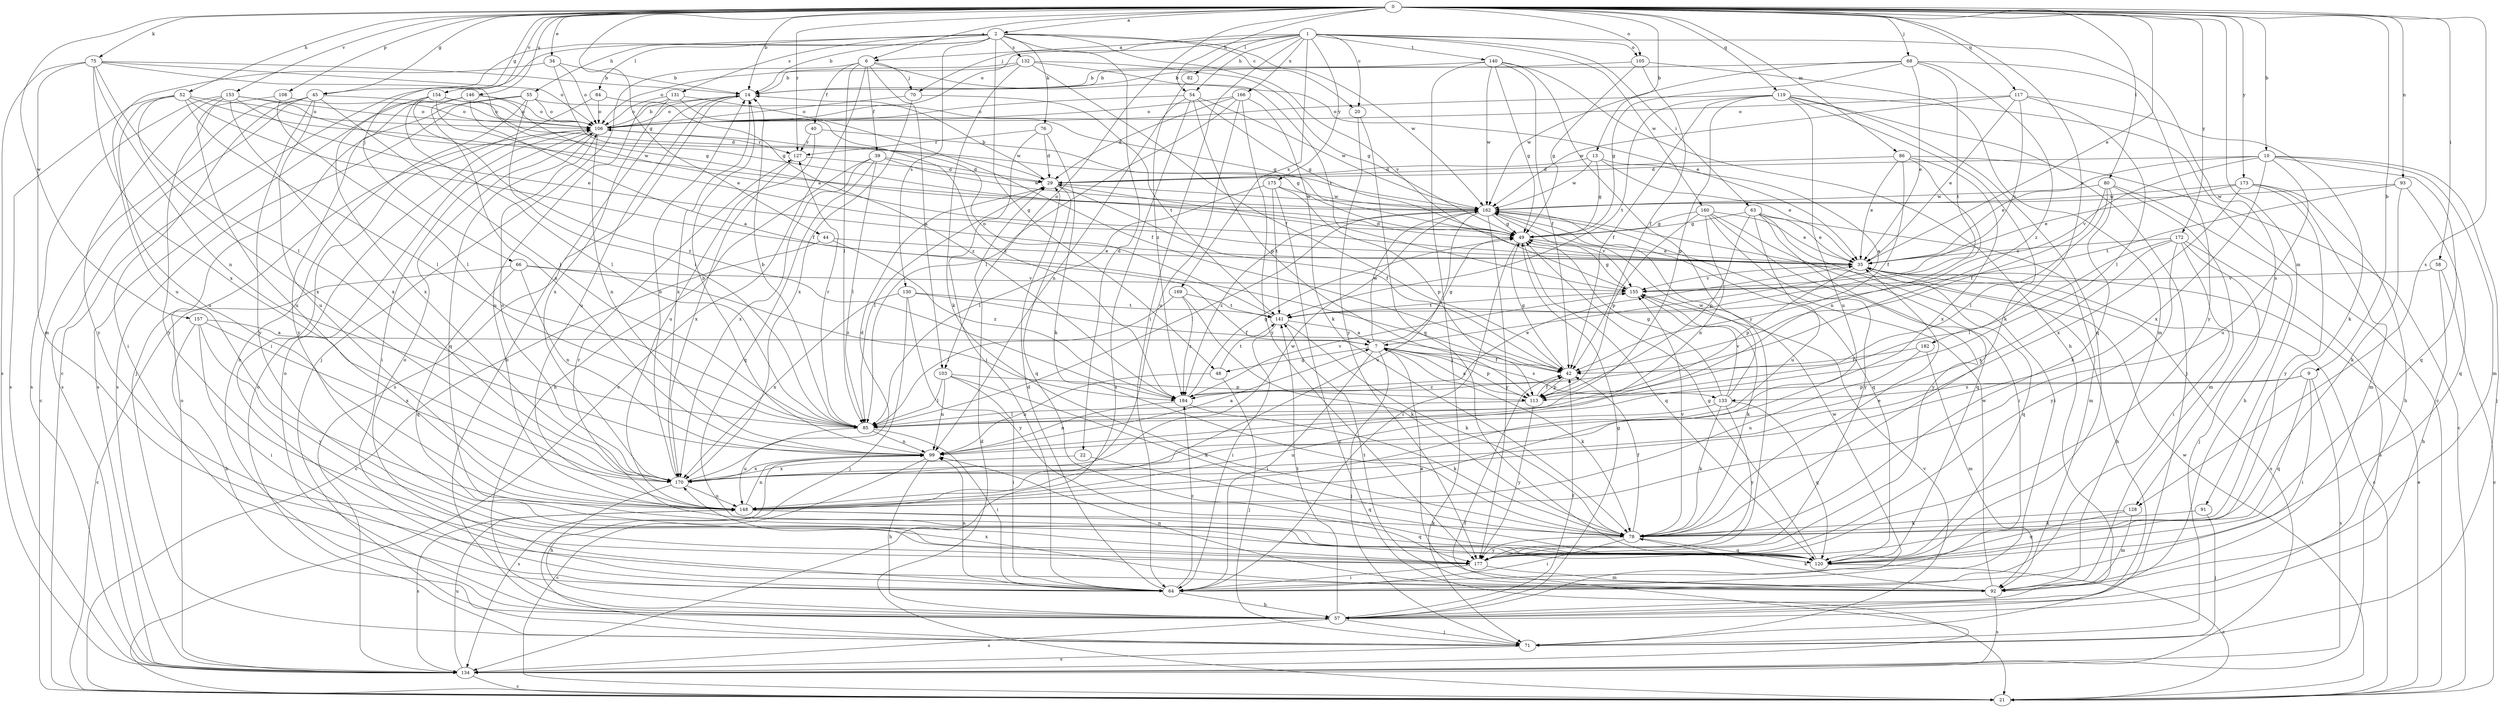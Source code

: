 strict digraph  {
0;
1;
2;
6;
7;
9;
10;
13;
14;
20;
21;
22;
29;
34;
35;
39;
40;
42;
44;
45;
48;
49;
52;
54;
55;
57;
58;
63;
64;
66;
68;
70;
71;
75;
76;
78;
80;
82;
84;
85;
86;
91;
92;
93;
99;
103;
105;
106;
108;
113;
117;
119;
120;
127;
128;
130;
131;
132;
133;
134;
140;
141;
146;
148;
153;
154;
155;
157;
160;
162;
166;
169;
170;
172;
173;
175;
177;
182;
184;
0 -> 2  [label=a];
0 -> 6  [label=a];
0 -> 9  [label=b];
0 -> 10  [label=b];
0 -> 13  [label=b];
0 -> 14  [label=b];
0 -> 34  [label=e];
0 -> 35  [label=e];
0 -> 44  [label=g];
0 -> 45  [label=g];
0 -> 52  [label=h];
0 -> 54  [label=h];
0 -> 58  [label=i];
0 -> 66  [label=j];
0 -> 68  [label=j];
0 -> 75  [label=k];
0 -> 80  [label=l];
0 -> 86  [label=m];
0 -> 91  [label=m];
0 -> 93  [label=n];
0 -> 103  [label=o];
0 -> 105  [label=o];
0 -> 108  [label=p];
0 -> 117  [label=q];
0 -> 119  [label=q];
0 -> 127  [label=r];
0 -> 128  [label=s];
0 -> 146  [label=u];
0 -> 153  [label=v];
0 -> 154  [label=v];
0 -> 157  [label=w];
0 -> 172  [label=y];
0 -> 173  [label=y];
0 -> 182  [label=z];
1 -> 6  [label=a];
1 -> 20  [label=c];
1 -> 54  [label=h];
1 -> 63  [label=i];
1 -> 64  [label=i];
1 -> 70  [label=j];
1 -> 82  [label=l];
1 -> 105  [label=o];
1 -> 106  [label=o];
1 -> 128  [label=s];
1 -> 140  [label=t];
1 -> 160  [label=w];
1 -> 166  [label=x];
1 -> 169  [label=x];
1 -> 175  [label=y];
2 -> 14  [label=b];
2 -> 20  [label=c];
2 -> 21  [label=c];
2 -> 22  [label=d];
2 -> 45  [label=g];
2 -> 48  [label=g];
2 -> 55  [label=h];
2 -> 76  [label=k];
2 -> 84  [label=l];
2 -> 130  [label=s];
2 -> 131  [label=s];
2 -> 132  [label=s];
2 -> 155  [label=v];
2 -> 162  [label=w];
6 -> 21  [label=c];
6 -> 35  [label=e];
6 -> 39  [label=f];
6 -> 40  [label=f];
6 -> 70  [label=j];
6 -> 71  [label=j];
6 -> 85  [label=l];
6 -> 103  [label=a];
7 -> 42  [label=f];
7 -> 48  [label=g];
7 -> 49  [label=g];
7 -> 64  [label=i];
7 -> 71  [label=j];
7 -> 78  [label=k];
7 -> 113  [label=p];
7 -> 133  [label=s];
7 -> 162  [label=w];
9 -> 64  [label=i];
9 -> 113  [label=p];
9 -> 120  [label=q];
9 -> 133  [label=s];
9 -> 134  [label=s];
10 -> 29  [label=d];
10 -> 35  [label=e];
10 -> 71  [label=j];
10 -> 92  [label=m];
10 -> 120  [label=q];
10 -> 148  [label=u];
10 -> 155  [label=v];
10 -> 170  [label=x];
13 -> 7  [label=a];
13 -> 29  [label=d];
13 -> 35  [label=e];
13 -> 49  [label=g];
13 -> 162  [label=w];
14 -> 106  [label=o];
14 -> 134  [label=s];
14 -> 148  [label=u];
14 -> 170  [label=x];
20 -> 120  [label=q];
20 -> 177  [label=y];
21 -> 29  [label=d];
21 -> 35  [label=e];
21 -> 162  [label=w];
22 -> 120  [label=q];
22 -> 170  [label=x];
29 -> 14  [label=b];
29 -> 42  [label=f];
29 -> 85  [label=l];
29 -> 120  [label=q];
29 -> 162  [label=w];
34 -> 14  [label=b];
34 -> 49  [label=g];
34 -> 106  [label=o];
34 -> 148  [label=u];
35 -> 21  [label=c];
35 -> 29  [label=d];
35 -> 57  [label=h];
35 -> 113  [label=p];
35 -> 120  [label=q];
35 -> 134  [label=s];
35 -> 155  [label=v];
39 -> 29  [label=d];
39 -> 57  [label=h];
39 -> 85  [label=l];
39 -> 120  [label=q];
39 -> 162  [label=w];
39 -> 170  [label=x];
40 -> 49  [label=g];
40 -> 127  [label=r];
40 -> 148  [label=u];
42 -> 49  [label=g];
42 -> 113  [label=p];
42 -> 184  [label=z];
44 -> 21  [label=c];
44 -> 35  [label=e];
44 -> 184  [label=z];
45 -> 21  [label=c];
45 -> 64  [label=i];
45 -> 85  [label=l];
45 -> 106  [label=o];
45 -> 134  [label=s];
45 -> 148  [label=u];
45 -> 177  [label=y];
48 -> 71  [label=j];
48 -> 99  [label=n];
48 -> 141  [label=t];
49 -> 35  [label=e];
49 -> 64  [label=i];
49 -> 120  [label=q];
52 -> 42  [label=f];
52 -> 85  [label=l];
52 -> 106  [label=o];
52 -> 134  [label=s];
52 -> 148  [label=u];
52 -> 162  [label=w];
52 -> 170  [label=x];
54 -> 49  [label=g];
54 -> 99  [label=n];
54 -> 106  [label=o];
54 -> 113  [label=p];
54 -> 134  [label=s];
54 -> 162  [label=w];
55 -> 49  [label=g];
55 -> 57  [label=h];
55 -> 71  [label=j];
55 -> 85  [label=l];
55 -> 106  [label=o];
55 -> 134  [label=s];
57 -> 14  [label=b];
57 -> 42  [label=f];
57 -> 49  [label=g];
57 -> 71  [label=j];
57 -> 106  [label=o];
57 -> 134  [label=s];
57 -> 141  [label=t];
57 -> 162  [label=w];
58 -> 21  [label=c];
58 -> 57  [label=h];
58 -> 155  [label=v];
63 -> 35  [label=e];
63 -> 49  [label=g];
63 -> 64  [label=i];
63 -> 92  [label=m];
63 -> 113  [label=p];
63 -> 148  [label=u];
63 -> 177  [label=y];
64 -> 29  [label=d];
64 -> 57  [label=h];
64 -> 99  [label=n];
64 -> 106  [label=o];
64 -> 184  [label=z];
66 -> 21  [label=c];
66 -> 99  [label=n];
66 -> 120  [label=q];
66 -> 155  [label=v];
66 -> 184  [label=z];
68 -> 14  [label=b];
68 -> 35  [label=e];
68 -> 49  [label=g];
68 -> 141  [label=t];
68 -> 162  [label=w];
68 -> 177  [label=y];
68 -> 184  [label=z];
70 -> 106  [label=o];
70 -> 141  [label=t];
70 -> 170  [label=x];
71 -> 106  [label=o];
71 -> 134  [label=s];
71 -> 155  [label=v];
75 -> 14  [label=b];
75 -> 49  [label=g];
75 -> 85  [label=l];
75 -> 92  [label=m];
75 -> 99  [label=n];
75 -> 106  [label=o];
75 -> 134  [label=s];
75 -> 170  [label=x];
76 -> 29  [label=d];
76 -> 64  [label=i];
76 -> 78  [label=k];
76 -> 127  [label=r];
78 -> 35  [label=e];
78 -> 42  [label=f];
78 -> 64  [label=i];
78 -> 120  [label=q];
78 -> 155  [label=v];
78 -> 177  [label=y];
80 -> 42  [label=f];
80 -> 57  [label=h];
80 -> 78  [label=k];
80 -> 85  [label=l];
80 -> 92  [label=m];
80 -> 162  [label=w];
82 -> 184  [label=z];
84 -> 64  [label=i];
84 -> 106  [label=o];
84 -> 184  [label=z];
85 -> 14  [label=b];
85 -> 64  [label=i];
85 -> 99  [label=n];
85 -> 127  [label=r];
85 -> 148  [label=u];
86 -> 21  [label=c];
86 -> 29  [label=d];
86 -> 35  [label=e];
86 -> 42  [label=f];
86 -> 99  [label=n];
86 -> 170  [label=x];
91 -> 71  [label=j];
91 -> 78  [label=k];
92 -> 7  [label=a];
92 -> 78  [label=k];
92 -> 99  [label=n];
92 -> 134  [label=s];
92 -> 141  [label=t];
92 -> 162  [label=w];
92 -> 170  [label=x];
93 -> 78  [label=k];
93 -> 120  [label=q];
93 -> 141  [label=t];
93 -> 162  [label=w];
99 -> 7  [label=a];
99 -> 14  [label=b];
99 -> 21  [label=c];
99 -> 57  [label=h];
99 -> 134  [label=s];
99 -> 170  [label=x];
103 -> 64  [label=i];
103 -> 78  [label=k];
103 -> 85  [label=l];
103 -> 99  [label=n];
103 -> 113  [label=p];
105 -> 14  [label=b];
105 -> 42  [label=f];
105 -> 49  [label=g];
105 -> 92  [label=m];
106 -> 14  [label=b];
106 -> 64  [label=i];
106 -> 99  [label=n];
106 -> 120  [label=q];
106 -> 127  [label=r];
108 -> 85  [label=l];
108 -> 106  [label=o];
108 -> 177  [label=y];
113 -> 7  [label=a];
113 -> 42  [label=f];
113 -> 85  [label=l];
113 -> 177  [label=y];
117 -> 35  [label=e];
117 -> 78  [label=k];
117 -> 85  [label=l];
117 -> 106  [label=o];
117 -> 155  [label=v];
117 -> 162  [label=w];
119 -> 21  [label=c];
119 -> 42  [label=f];
119 -> 71  [label=j];
119 -> 78  [label=k];
119 -> 106  [label=o];
119 -> 113  [label=p];
119 -> 120  [label=q];
119 -> 141  [label=t];
119 -> 148  [label=u];
120 -> 21  [label=c];
120 -> 49  [label=g];
120 -> 127  [label=r];
127 -> 29  [label=d];
127 -> 170  [label=x];
128 -> 78  [label=k];
128 -> 92  [label=m];
128 -> 120  [label=q];
130 -> 42  [label=f];
130 -> 71  [label=j];
130 -> 141  [label=t];
130 -> 170  [label=x];
130 -> 177  [label=y];
131 -> 42  [label=f];
131 -> 106  [label=o];
131 -> 148  [label=u];
131 -> 170  [label=x];
131 -> 184  [label=z];
132 -> 14  [label=b];
132 -> 42  [label=f];
132 -> 49  [label=g];
132 -> 78  [label=k];
132 -> 106  [label=o];
132 -> 155  [label=v];
133 -> 49  [label=g];
133 -> 78  [label=k];
133 -> 120  [label=q];
133 -> 148  [label=u];
133 -> 155  [label=v];
133 -> 162  [label=w];
133 -> 177  [label=y];
134 -> 21  [label=c];
134 -> 42  [label=f];
134 -> 106  [label=o];
134 -> 148  [label=u];
140 -> 14  [label=b];
140 -> 42  [label=f];
140 -> 49  [label=g];
140 -> 57  [label=h];
140 -> 71  [label=j];
140 -> 162  [label=w];
140 -> 177  [label=y];
141 -> 7  [label=a];
141 -> 64  [label=i];
141 -> 78  [label=k];
141 -> 106  [label=o];
146 -> 7  [label=a];
146 -> 35  [label=e];
146 -> 99  [label=n];
146 -> 106  [label=o];
146 -> 134  [label=s];
146 -> 177  [label=y];
148 -> 78  [label=k];
148 -> 99  [label=n];
148 -> 120  [label=q];
148 -> 134  [label=s];
153 -> 35  [label=e];
153 -> 106  [label=o];
153 -> 134  [label=s];
153 -> 148  [label=u];
153 -> 162  [label=w];
153 -> 170  [label=x];
153 -> 177  [label=y];
154 -> 29  [label=d];
154 -> 35  [label=e];
154 -> 85  [label=l];
154 -> 106  [label=o];
154 -> 170  [label=x];
154 -> 184  [label=z];
155 -> 49  [label=g];
155 -> 78  [label=k];
155 -> 141  [label=t];
157 -> 7  [label=a];
157 -> 57  [label=h];
157 -> 64  [label=i];
157 -> 170  [label=x];
157 -> 177  [label=y];
160 -> 35  [label=e];
160 -> 49  [label=g];
160 -> 64  [label=i];
160 -> 99  [label=n];
160 -> 113  [label=p];
160 -> 120  [label=q];
160 -> 177  [label=y];
162 -> 49  [label=g];
162 -> 85  [label=l];
162 -> 120  [label=q];
162 -> 148  [label=u];
162 -> 155  [label=v];
162 -> 177  [label=y];
162 -> 184  [label=z];
166 -> 29  [label=d];
166 -> 78  [label=k];
166 -> 85  [label=l];
166 -> 106  [label=o];
166 -> 148  [label=u];
166 -> 177  [label=y];
169 -> 78  [label=k];
169 -> 85  [label=l];
169 -> 141  [label=t];
169 -> 184  [label=z];
170 -> 14  [label=b];
170 -> 29  [label=d];
170 -> 57  [label=h];
170 -> 106  [label=o];
170 -> 148  [label=u];
170 -> 162  [label=w];
172 -> 35  [label=e];
172 -> 64  [label=i];
172 -> 71  [label=j];
172 -> 85  [label=l];
172 -> 134  [label=s];
172 -> 170  [label=x];
172 -> 177  [label=y];
173 -> 35  [label=e];
173 -> 57  [label=h];
173 -> 92  [label=m];
173 -> 162  [label=w];
173 -> 170  [label=x];
173 -> 177  [label=y];
175 -> 21  [label=c];
175 -> 85  [label=l];
175 -> 113  [label=p];
175 -> 141  [label=t];
175 -> 162  [label=w];
177 -> 64  [label=i];
177 -> 92  [label=m];
182 -> 42  [label=f];
182 -> 92  [label=m];
182 -> 148  [label=u];
184 -> 35  [label=e];
184 -> 49  [label=g];
184 -> 78  [label=k];
184 -> 99  [label=n];
184 -> 155  [label=v];
}
